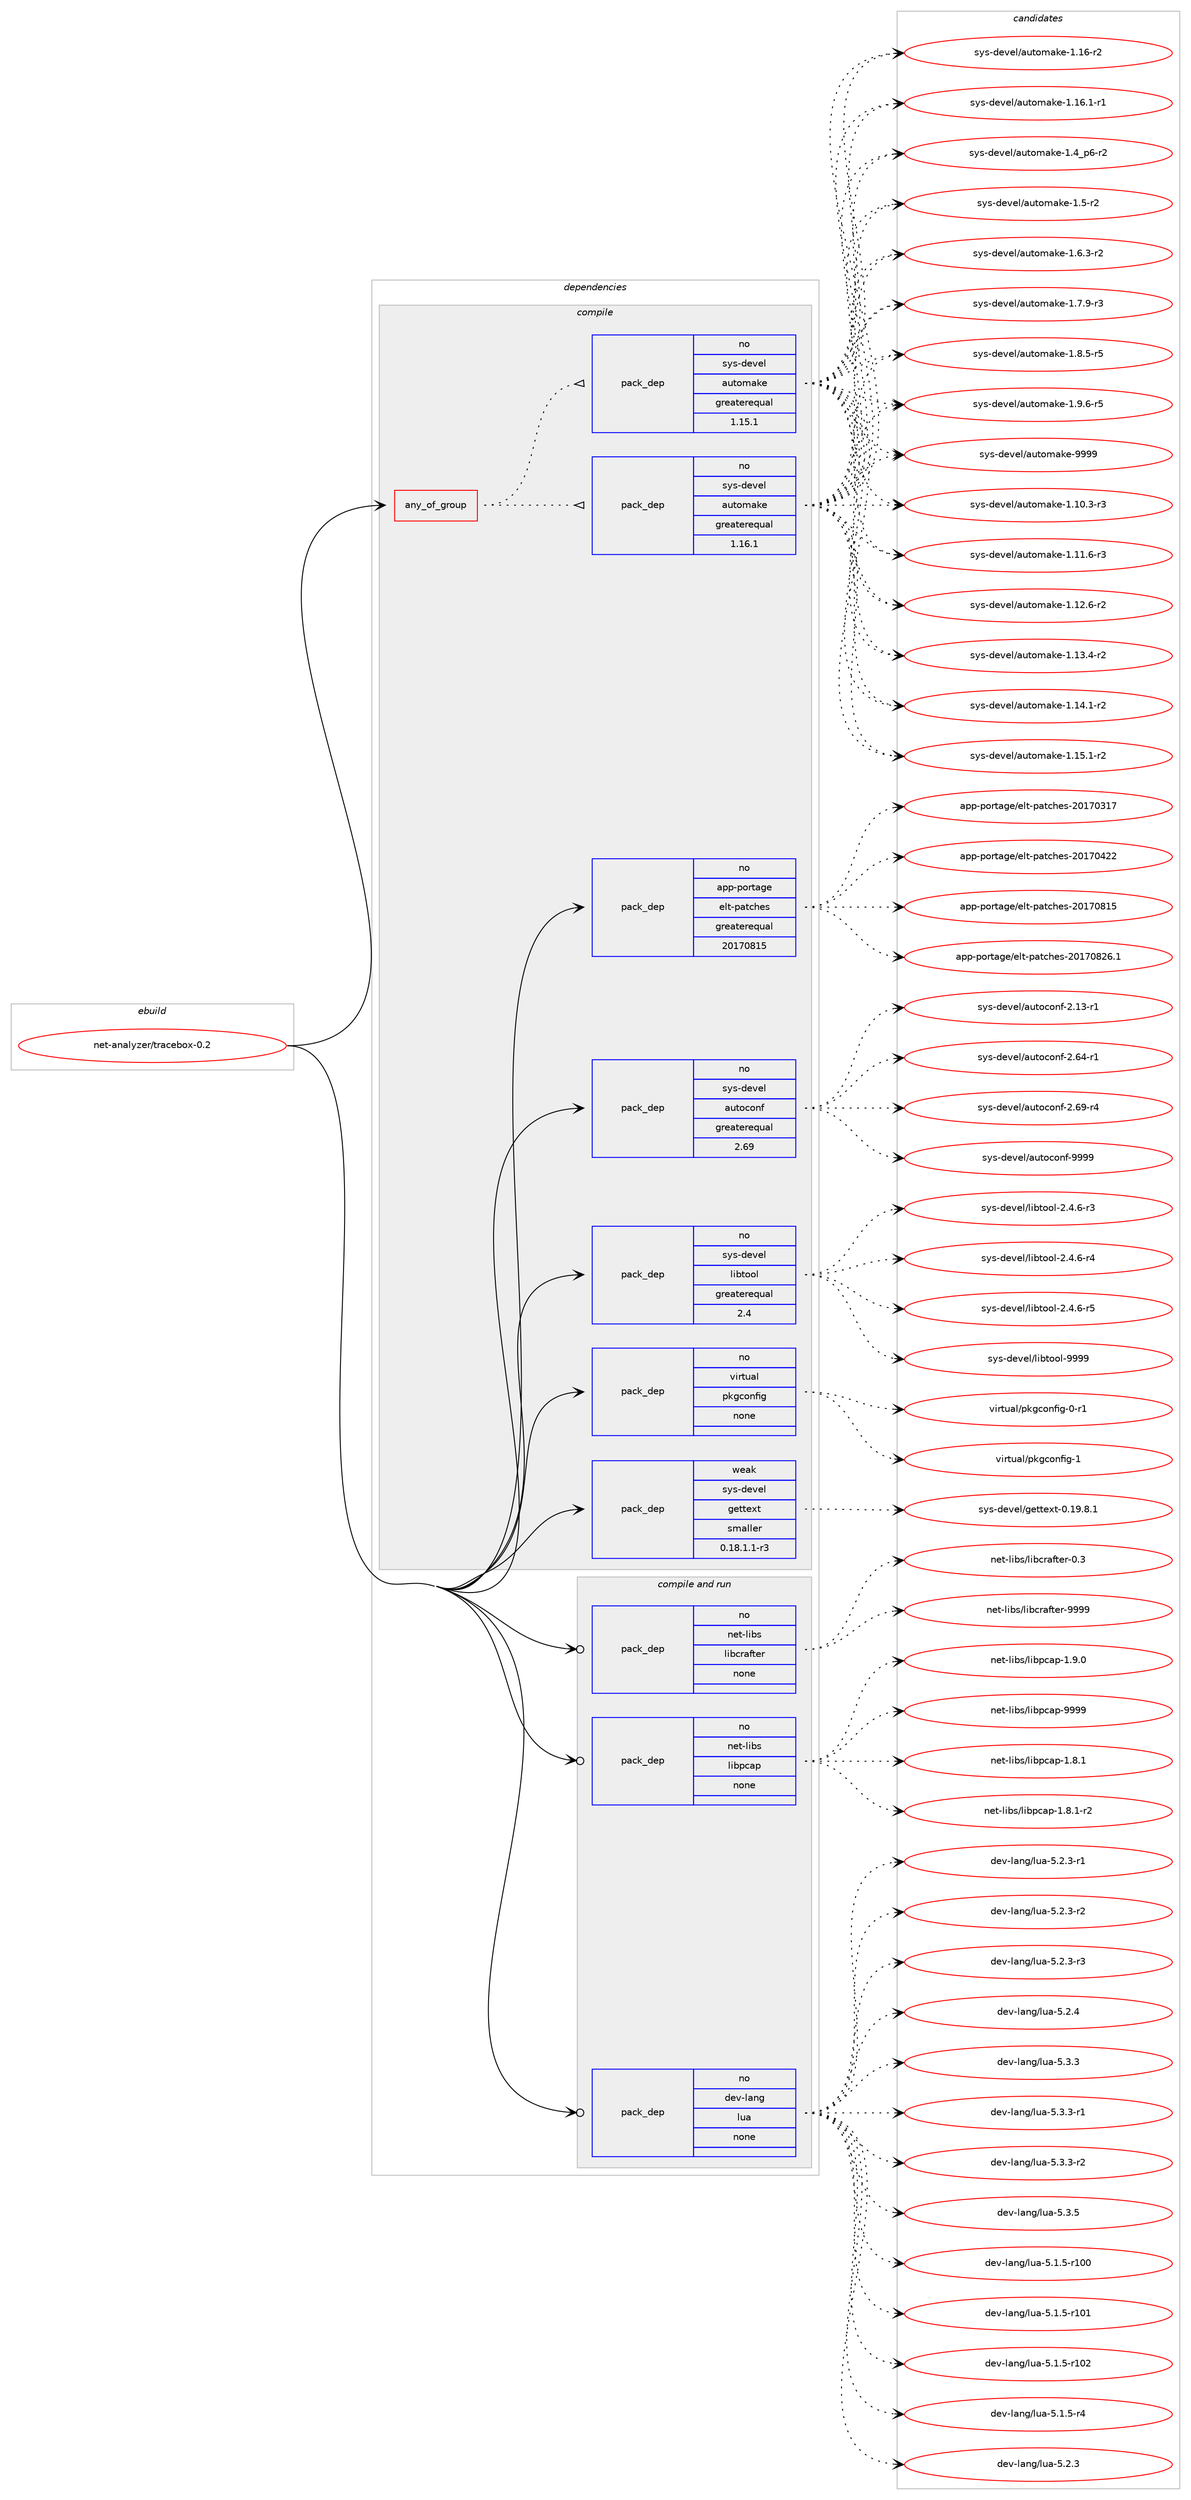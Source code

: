 digraph prolog {

# *************
# Graph options
# *************

newrank=true;
concentrate=true;
compound=true;
graph [rankdir=LR,fontname=Helvetica,fontsize=10,ranksep=1.5];#, ranksep=2.5, nodesep=0.2];
edge  [arrowhead=vee];
node  [fontname=Helvetica,fontsize=10];

# **********
# The ebuild
# **********

subgraph cluster_leftcol {
color=gray;
rank=same;
label=<<i>ebuild</i>>;
id [label="net-analyzer/tracebox-0.2", color=red, width=4, href="../net-analyzer/tracebox-0.2.svg"];
}

# ****************
# The dependencies
# ****************

subgraph cluster_midcol {
color=gray;
label=<<i>dependencies</i>>;
subgraph cluster_compile {
fillcolor="#eeeeee";
style=filled;
label=<<i>compile</i>>;
subgraph any25898 {
dependency1647512 [label=<<TABLE BORDER="0" CELLBORDER="1" CELLSPACING="0" CELLPADDING="4"><TR><TD CELLPADDING="10">any_of_group</TD></TR></TABLE>>, shape=none, color=red];subgraph pack1178093 {
dependency1647513 [label=<<TABLE BORDER="0" CELLBORDER="1" CELLSPACING="0" CELLPADDING="4" WIDTH="220"><TR><TD ROWSPAN="6" CELLPADDING="30">pack_dep</TD></TR><TR><TD WIDTH="110">no</TD></TR><TR><TD>sys-devel</TD></TR><TR><TD>automake</TD></TR><TR><TD>greaterequal</TD></TR><TR><TD>1.16.1</TD></TR></TABLE>>, shape=none, color=blue];
}
dependency1647512:e -> dependency1647513:w [weight=20,style="dotted",arrowhead="oinv"];
subgraph pack1178094 {
dependency1647514 [label=<<TABLE BORDER="0" CELLBORDER="1" CELLSPACING="0" CELLPADDING="4" WIDTH="220"><TR><TD ROWSPAN="6" CELLPADDING="30">pack_dep</TD></TR><TR><TD WIDTH="110">no</TD></TR><TR><TD>sys-devel</TD></TR><TR><TD>automake</TD></TR><TR><TD>greaterequal</TD></TR><TR><TD>1.15.1</TD></TR></TABLE>>, shape=none, color=blue];
}
dependency1647512:e -> dependency1647514:w [weight=20,style="dotted",arrowhead="oinv"];
}
id:e -> dependency1647512:w [weight=20,style="solid",arrowhead="vee"];
subgraph pack1178095 {
dependency1647515 [label=<<TABLE BORDER="0" CELLBORDER="1" CELLSPACING="0" CELLPADDING="4" WIDTH="220"><TR><TD ROWSPAN="6" CELLPADDING="30">pack_dep</TD></TR><TR><TD WIDTH="110">no</TD></TR><TR><TD>app-portage</TD></TR><TR><TD>elt-patches</TD></TR><TR><TD>greaterequal</TD></TR><TR><TD>20170815</TD></TR></TABLE>>, shape=none, color=blue];
}
id:e -> dependency1647515:w [weight=20,style="solid",arrowhead="vee"];
subgraph pack1178096 {
dependency1647516 [label=<<TABLE BORDER="0" CELLBORDER="1" CELLSPACING="0" CELLPADDING="4" WIDTH="220"><TR><TD ROWSPAN="6" CELLPADDING="30">pack_dep</TD></TR><TR><TD WIDTH="110">no</TD></TR><TR><TD>sys-devel</TD></TR><TR><TD>autoconf</TD></TR><TR><TD>greaterequal</TD></TR><TR><TD>2.69</TD></TR></TABLE>>, shape=none, color=blue];
}
id:e -> dependency1647516:w [weight=20,style="solid",arrowhead="vee"];
subgraph pack1178097 {
dependency1647517 [label=<<TABLE BORDER="0" CELLBORDER="1" CELLSPACING="0" CELLPADDING="4" WIDTH="220"><TR><TD ROWSPAN="6" CELLPADDING="30">pack_dep</TD></TR><TR><TD WIDTH="110">no</TD></TR><TR><TD>sys-devel</TD></TR><TR><TD>libtool</TD></TR><TR><TD>greaterequal</TD></TR><TR><TD>2.4</TD></TR></TABLE>>, shape=none, color=blue];
}
id:e -> dependency1647517:w [weight=20,style="solid",arrowhead="vee"];
subgraph pack1178098 {
dependency1647518 [label=<<TABLE BORDER="0" CELLBORDER="1" CELLSPACING="0" CELLPADDING="4" WIDTH="220"><TR><TD ROWSPAN="6" CELLPADDING="30">pack_dep</TD></TR><TR><TD WIDTH="110">no</TD></TR><TR><TD>virtual</TD></TR><TR><TD>pkgconfig</TD></TR><TR><TD>none</TD></TR><TR><TD></TD></TR></TABLE>>, shape=none, color=blue];
}
id:e -> dependency1647518:w [weight=20,style="solid",arrowhead="vee"];
subgraph pack1178099 {
dependency1647519 [label=<<TABLE BORDER="0" CELLBORDER="1" CELLSPACING="0" CELLPADDING="4" WIDTH="220"><TR><TD ROWSPAN="6" CELLPADDING="30">pack_dep</TD></TR><TR><TD WIDTH="110">weak</TD></TR><TR><TD>sys-devel</TD></TR><TR><TD>gettext</TD></TR><TR><TD>smaller</TD></TR><TR><TD>0.18.1.1-r3</TD></TR></TABLE>>, shape=none, color=blue];
}
id:e -> dependency1647519:w [weight=20,style="solid",arrowhead="vee"];
}
subgraph cluster_compileandrun {
fillcolor="#eeeeee";
style=filled;
label=<<i>compile and run</i>>;
subgraph pack1178100 {
dependency1647520 [label=<<TABLE BORDER="0" CELLBORDER="1" CELLSPACING="0" CELLPADDING="4" WIDTH="220"><TR><TD ROWSPAN="6" CELLPADDING="30">pack_dep</TD></TR><TR><TD WIDTH="110">no</TD></TR><TR><TD>dev-lang</TD></TR><TR><TD>lua</TD></TR><TR><TD>none</TD></TR><TR><TD></TD></TR></TABLE>>, shape=none, color=blue];
}
id:e -> dependency1647520:w [weight=20,style="solid",arrowhead="odotvee"];
subgraph pack1178101 {
dependency1647521 [label=<<TABLE BORDER="0" CELLBORDER="1" CELLSPACING="0" CELLPADDING="4" WIDTH="220"><TR><TD ROWSPAN="6" CELLPADDING="30">pack_dep</TD></TR><TR><TD WIDTH="110">no</TD></TR><TR><TD>net-libs</TD></TR><TR><TD>libcrafter</TD></TR><TR><TD>none</TD></TR><TR><TD></TD></TR></TABLE>>, shape=none, color=blue];
}
id:e -> dependency1647521:w [weight=20,style="solid",arrowhead="odotvee"];
subgraph pack1178102 {
dependency1647522 [label=<<TABLE BORDER="0" CELLBORDER="1" CELLSPACING="0" CELLPADDING="4" WIDTH="220"><TR><TD ROWSPAN="6" CELLPADDING="30">pack_dep</TD></TR><TR><TD WIDTH="110">no</TD></TR><TR><TD>net-libs</TD></TR><TR><TD>libpcap</TD></TR><TR><TD>none</TD></TR><TR><TD></TD></TR></TABLE>>, shape=none, color=blue];
}
id:e -> dependency1647522:w [weight=20,style="solid",arrowhead="odotvee"];
}
subgraph cluster_run {
fillcolor="#eeeeee";
style=filled;
label=<<i>run</i>>;
}
}

# **************
# The candidates
# **************

subgraph cluster_choices {
rank=same;
color=gray;
label=<<i>candidates</i>>;

subgraph choice1178093 {
color=black;
nodesep=1;
choice11512111545100101118101108479711711611110997107101454946494846514511451 [label="sys-devel/automake-1.10.3-r3", color=red, width=4,href="../sys-devel/automake-1.10.3-r3.svg"];
choice11512111545100101118101108479711711611110997107101454946494946544511451 [label="sys-devel/automake-1.11.6-r3", color=red, width=4,href="../sys-devel/automake-1.11.6-r3.svg"];
choice11512111545100101118101108479711711611110997107101454946495046544511450 [label="sys-devel/automake-1.12.6-r2", color=red, width=4,href="../sys-devel/automake-1.12.6-r2.svg"];
choice11512111545100101118101108479711711611110997107101454946495146524511450 [label="sys-devel/automake-1.13.4-r2", color=red, width=4,href="../sys-devel/automake-1.13.4-r2.svg"];
choice11512111545100101118101108479711711611110997107101454946495246494511450 [label="sys-devel/automake-1.14.1-r2", color=red, width=4,href="../sys-devel/automake-1.14.1-r2.svg"];
choice11512111545100101118101108479711711611110997107101454946495346494511450 [label="sys-devel/automake-1.15.1-r2", color=red, width=4,href="../sys-devel/automake-1.15.1-r2.svg"];
choice1151211154510010111810110847971171161111099710710145494649544511450 [label="sys-devel/automake-1.16-r2", color=red, width=4,href="../sys-devel/automake-1.16-r2.svg"];
choice11512111545100101118101108479711711611110997107101454946495446494511449 [label="sys-devel/automake-1.16.1-r1", color=red, width=4,href="../sys-devel/automake-1.16.1-r1.svg"];
choice115121115451001011181011084797117116111109971071014549465295112544511450 [label="sys-devel/automake-1.4_p6-r2", color=red, width=4,href="../sys-devel/automake-1.4_p6-r2.svg"];
choice11512111545100101118101108479711711611110997107101454946534511450 [label="sys-devel/automake-1.5-r2", color=red, width=4,href="../sys-devel/automake-1.5-r2.svg"];
choice115121115451001011181011084797117116111109971071014549465446514511450 [label="sys-devel/automake-1.6.3-r2", color=red, width=4,href="../sys-devel/automake-1.6.3-r2.svg"];
choice115121115451001011181011084797117116111109971071014549465546574511451 [label="sys-devel/automake-1.7.9-r3", color=red, width=4,href="../sys-devel/automake-1.7.9-r3.svg"];
choice115121115451001011181011084797117116111109971071014549465646534511453 [label="sys-devel/automake-1.8.5-r5", color=red, width=4,href="../sys-devel/automake-1.8.5-r5.svg"];
choice115121115451001011181011084797117116111109971071014549465746544511453 [label="sys-devel/automake-1.9.6-r5", color=red, width=4,href="../sys-devel/automake-1.9.6-r5.svg"];
choice115121115451001011181011084797117116111109971071014557575757 [label="sys-devel/automake-9999", color=red, width=4,href="../sys-devel/automake-9999.svg"];
dependency1647513:e -> choice11512111545100101118101108479711711611110997107101454946494846514511451:w [style=dotted,weight="100"];
dependency1647513:e -> choice11512111545100101118101108479711711611110997107101454946494946544511451:w [style=dotted,weight="100"];
dependency1647513:e -> choice11512111545100101118101108479711711611110997107101454946495046544511450:w [style=dotted,weight="100"];
dependency1647513:e -> choice11512111545100101118101108479711711611110997107101454946495146524511450:w [style=dotted,weight="100"];
dependency1647513:e -> choice11512111545100101118101108479711711611110997107101454946495246494511450:w [style=dotted,weight="100"];
dependency1647513:e -> choice11512111545100101118101108479711711611110997107101454946495346494511450:w [style=dotted,weight="100"];
dependency1647513:e -> choice1151211154510010111810110847971171161111099710710145494649544511450:w [style=dotted,weight="100"];
dependency1647513:e -> choice11512111545100101118101108479711711611110997107101454946495446494511449:w [style=dotted,weight="100"];
dependency1647513:e -> choice115121115451001011181011084797117116111109971071014549465295112544511450:w [style=dotted,weight="100"];
dependency1647513:e -> choice11512111545100101118101108479711711611110997107101454946534511450:w [style=dotted,weight="100"];
dependency1647513:e -> choice115121115451001011181011084797117116111109971071014549465446514511450:w [style=dotted,weight="100"];
dependency1647513:e -> choice115121115451001011181011084797117116111109971071014549465546574511451:w [style=dotted,weight="100"];
dependency1647513:e -> choice115121115451001011181011084797117116111109971071014549465646534511453:w [style=dotted,weight="100"];
dependency1647513:e -> choice115121115451001011181011084797117116111109971071014549465746544511453:w [style=dotted,weight="100"];
dependency1647513:e -> choice115121115451001011181011084797117116111109971071014557575757:w [style=dotted,weight="100"];
}
subgraph choice1178094 {
color=black;
nodesep=1;
choice11512111545100101118101108479711711611110997107101454946494846514511451 [label="sys-devel/automake-1.10.3-r3", color=red, width=4,href="../sys-devel/automake-1.10.3-r3.svg"];
choice11512111545100101118101108479711711611110997107101454946494946544511451 [label="sys-devel/automake-1.11.6-r3", color=red, width=4,href="../sys-devel/automake-1.11.6-r3.svg"];
choice11512111545100101118101108479711711611110997107101454946495046544511450 [label="sys-devel/automake-1.12.6-r2", color=red, width=4,href="../sys-devel/automake-1.12.6-r2.svg"];
choice11512111545100101118101108479711711611110997107101454946495146524511450 [label="sys-devel/automake-1.13.4-r2", color=red, width=4,href="../sys-devel/automake-1.13.4-r2.svg"];
choice11512111545100101118101108479711711611110997107101454946495246494511450 [label="sys-devel/automake-1.14.1-r2", color=red, width=4,href="../sys-devel/automake-1.14.1-r2.svg"];
choice11512111545100101118101108479711711611110997107101454946495346494511450 [label="sys-devel/automake-1.15.1-r2", color=red, width=4,href="../sys-devel/automake-1.15.1-r2.svg"];
choice1151211154510010111810110847971171161111099710710145494649544511450 [label="sys-devel/automake-1.16-r2", color=red, width=4,href="../sys-devel/automake-1.16-r2.svg"];
choice11512111545100101118101108479711711611110997107101454946495446494511449 [label="sys-devel/automake-1.16.1-r1", color=red, width=4,href="../sys-devel/automake-1.16.1-r1.svg"];
choice115121115451001011181011084797117116111109971071014549465295112544511450 [label="sys-devel/automake-1.4_p6-r2", color=red, width=4,href="../sys-devel/automake-1.4_p6-r2.svg"];
choice11512111545100101118101108479711711611110997107101454946534511450 [label="sys-devel/automake-1.5-r2", color=red, width=4,href="../sys-devel/automake-1.5-r2.svg"];
choice115121115451001011181011084797117116111109971071014549465446514511450 [label="sys-devel/automake-1.6.3-r2", color=red, width=4,href="../sys-devel/automake-1.6.3-r2.svg"];
choice115121115451001011181011084797117116111109971071014549465546574511451 [label="sys-devel/automake-1.7.9-r3", color=red, width=4,href="../sys-devel/automake-1.7.9-r3.svg"];
choice115121115451001011181011084797117116111109971071014549465646534511453 [label="sys-devel/automake-1.8.5-r5", color=red, width=4,href="../sys-devel/automake-1.8.5-r5.svg"];
choice115121115451001011181011084797117116111109971071014549465746544511453 [label="sys-devel/automake-1.9.6-r5", color=red, width=4,href="../sys-devel/automake-1.9.6-r5.svg"];
choice115121115451001011181011084797117116111109971071014557575757 [label="sys-devel/automake-9999", color=red, width=4,href="../sys-devel/automake-9999.svg"];
dependency1647514:e -> choice11512111545100101118101108479711711611110997107101454946494846514511451:w [style=dotted,weight="100"];
dependency1647514:e -> choice11512111545100101118101108479711711611110997107101454946494946544511451:w [style=dotted,weight="100"];
dependency1647514:e -> choice11512111545100101118101108479711711611110997107101454946495046544511450:w [style=dotted,weight="100"];
dependency1647514:e -> choice11512111545100101118101108479711711611110997107101454946495146524511450:w [style=dotted,weight="100"];
dependency1647514:e -> choice11512111545100101118101108479711711611110997107101454946495246494511450:w [style=dotted,weight="100"];
dependency1647514:e -> choice11512111545100101118101108479711711611110997107101454946495346494511450:w [style=dotted,weight="100"];
dependency1647514:e -> choice1151211154510010111810110847971171161111099710710145494649544511450:w [style=dotted,weight="100"];
dependency1647514:e -> choice11512111545100101118101108479711711611110997107101454946495446494511449:w [style=dotted,weight="100"];
dependency1647514:e -> choice115121115451001011181011084797117116111109971071014549465295112544511450:w [style=dotted,weight="100"];
dependency1647514:e -> choice11512111545100101118101108479711711611110997107101454946534511450:w [style=dotted,weight="100"];
dependency1647514:e -> choice115121115451001011181011084797117116111109971071014549465446514511450:w [style=dotted,weight="100"];
dependency1647514:e -> choice115121115451001011181011084797117116111109971071014549465546574511451:w [style=dotted,weight="100"];
dependency1647514:e -> choice115121115451001011181011084797117116111109971071014549465646534511453:w [style=dotted,weight="100"];
dependency1647514:e -> choice115121115451001011181011084797117116111109971071014549465746544511453:w [style=dotted,weight="100"];
dependency1647514:e -> choice115121115451001011181011084797117116111109971071014557575757:w [style=dotted,weight="100"];
}
subgraph choice1178095 {
color=black;
nodesep=1;
choice97112112451121111141169710310147101108116451129711699104101115455048495548514955 [label="app-portage/elt-patches-20170317", color=red, width=4,href="../app-portage/elt-patches-20170317.svg"];
choice97112112451121111141169710310147101108116451129711699104101115455048495548525050 [label="app-portage/elt-patches-20170422", color=red, width=4,href="../app-portage/elt-patches-20170422.svg"];
choice97112112451121111141169710310147101108116451129711699104101115455048495548564953 [label="app-portage/elt-patches-20170815", color=red, width=4,href="../app-portage/elt-patches-20170815.svg"];
choice971121124511211111411697103101471011081164511297116991041011154550484955485650544649 [label="app-portage/elt-patches-20170826.1", color=red, width=4,href="../app-portage/elt-patches-20170826.1.svg"];
dependency1647515:e -> choice97112112451121111141169710310147101108116451129711699104101115455048495548514955:w [style=dotted,weight="100"];
dependency1647515:e -> choice97112112451121111141169710310147101108116451129711699104101115455048495548525050:w [style=dotted,weight="100"];
dependency1647515:e -> choice97112112451121111141169710310147101108116451129711699104101115455048495548564953:w [style=dotted,weight="100"];
dependency1647515:e -> choice971121124511211111411697103101471011081164511297116991041011154550484955485650544649:w [style=dotted,weight="100"];
}
subgraph choice1178096 {
color=black;
nodesep=1;
choice1151211154510010111810110847971171161119911111010245504649514511449 [label="sys-devel/autoconf-2.13-r1", color=red, width=4,href="../sys-devel/autoconf-2.13-r1.svg"];
choice1151211154510010111810110847971171161119911111010245504654524511449 [label="sys-devel/autoconf-2.64-r1", color=red, width=4,href="../sys-devel/autoconf-2.64-r1.svg"];
choice1151211154510010111810110847971171161119911111010245504654574511452 [label="sys-devel/autoconf-2.69-r4", color=red, width=4,href="../sys-devel/autoconf-2.69-r4.svg"];
choice115121115451001011181011084797117116111991111101024557575757 [label="sys-devel/autoconf-9999", color=red, width=4,href="../sys-devel/autoconf-9999.svg"];
dependency1647516:e -> choice1151211154510010111810110847971171161119911111010245504649514511449:w [style=dotted,weight="100"];
dependency1647516:e -> choice1151211154510010111810110847971171161119911111010245504654524511449:w [style=dotted,weight="100"];
dependency1647516:e -> choice1151211154510010111810110847971171161119911111010245504654574511452:w [style=dotted,weight="100"];
dependency1647516:e -> choice115121115451001011181011084797117116111991111101024557575757:w [style=dotted,weight="100"];
}
subgraph choice1178097 {
color=black;
nodesep=1;
choice1151211154510010111810110847108105981161111111084550465246544511451 [label="sys-devel/libtool-2.4.6-r3", color=red, width=4,href="../sys-devel/libtool-2.4.6-r3.svg"];
choice1151211154510010111810110847108105981161111111084550465246544511452 [label="sys-devel/libtool-2.4.6-r4", color=red, width=4,href="../sys-devel/libtool-2.4.6-r4.svg"];
choice1151211154510010111810110847108105981161111111084550465246544511453 [label="sys-devel/libtool-2.4.6-r5", color=red, width=4,href="../sys-devel/libtool-2.4.6-r5.svg"];
choice1151211154510010111810110847108105981161111111084557575757 [label="sys-devel/libtool-9999", color=red, width=4,href="../sys-devel/libtool-9999.svg"];
dependency1647517:e -> choice1151211154510010111810110847108105981161111111084550465246544511451:w [style=dotted,weight="100"];
dependency1647517:e -> choice1151211154510010111810110847108105981161111111084550465246544511452:w [style=dotted,weight="100"];
dependency1647517:e -> choice1151211154510010111810110847108105981161111111084550465246544511453:w [style=dotted,weight="100"];
dependency1647517:e -> choice1151211154510010111810110847108105981161111111084557575757:w [style=dotted,weight="100"];
}
subgraph choice1178098 {
color=black;
nodesep=1;
choice11810511411611797108471121071039911111010210510345484511449 [label="virtual/pkgconfig-0-r1", color=red, width=4,href="../virtual/pkgconfig-0-r1.svg"];
choice1181051141161179710847112107103991111101021051034549 [label="virtual/pkgconfig-1", color=red, width=4,href="../virtual/pkgconfig-1.svg"];
dependency1647518:e -> choice11810511411611797108471121071039911111010210510345484511449:w [style=dotted,weight="100"];
dependency1647518:e -> choice1181051141161179710847112107103991111101021051034549:w [style=dotted,weight="100"];
}
subgraph choice1178099 {
color=black;
nodesep=1;
choice1151211154510010111810110847103101116116101120116454846495746564649 [label="sys-devel/gettext-0.19.8.1", color=red, width=4,href="../sys-devel/gettext-0.19.8.1.svg"];
dependency1647519:e -> choice1151211154510010111810110847103101116116101120116454846495746564649:w [style=dotted,weight="100"];
}
subgraph choice1178100 {
color=black;
nodesep=1;
choice1001011184510897110103471081179745534649465345114494848 [label="dev-lang/lua-5.1.5-r100", color=red, width=4,href="../dev-lang/lua-5.1.5-r100.svg"];
choice1001011184510897110103471081179745534649465345114494849 [label="dev-lang/lua-5.1.5-r101", color=red, width=4,href="../dev-lang/lua-5.1.5-r101.svg"];
choice1001011184510897110103471081179745534649465345114494850 [label="dev-lang/lua-5.1.5-r102", color=red, width=4,href="../dev-lang/lua-5.1.5-r102.svg"];
choice100101118451089711010347108117974553464946534511452 [label="dev-lang/lua-5.1.5-r4", color=red, width=4,href="../dev-lang/lua-5.1.5-r4.svg"];
choice10010111845108971101034710811797455346504651 [label="dev-lang/lua-5.2.3", color=red, width=4,href="../dev-lang/lua-5.2.3.svg"];
choice100101118451089711010347108117974553465046514511449 [label="dev-lang/lua-5.2.3-r1", color=red, width=4,href="../dev-lang/lua-5.2.3-r1.svg"];
choice100101118451089711010347108117974553465046514511450 [label="dev-lang/lua-5.2.3-r2", color=red, width=4,href="../dev-lang/lua-5.2.3-r2.svg"];
choice100101118451089711010347108117974553465046514511451 [label="dev-lang/lua-5.2.3-r3", color=red, width=4,href="../dev-lang/lua-5.2.3-r3.svg"];
choice10010111845108971101034710811797455346504652 [label="dev-lang/lua-5.2.4", color=red, width=4,href="../dev-lang/lua-5.2.4.svg"];
choice10010111845108971101034710811797455346514651 [label="dev-lang/lua-5.3.3", color=red, width=4,href="../dev-lang/lua-5.3.3.svg"];
choice100101118451089711010347108117974553465146514511449 [label="dev-lang/lua-5.3.3-r1", color=red, width=4,href="../dev-lang/lua-5.3.3-r1.svg"];
choice100101118451089711010347108117974553465146514511450 [label="dev-lang/lua-5.3.3-r2", color=red, width=4,href="../dev-lang/lua-5.3.3-r2.svg"];
choice10010111845108971101034710811797455346514653 [label="dev-lang/lua-5.3.5", color=red, width=4,href="../dev-lang/lua-5.3.5.svg"];
dependency1647520:e -> choice1001011184510897110103471081179745534649465345114494848:w [style=dotted,weight="100"];
dependency1647520:e -> choice1001011184510897110103471081179745534649465345114494849:w [style=dotted,weight="100"];
dependency1647520:e -> choice1001011184510897110103471081179745534649465345114494850:w [style=dotted,weight="100"];
dependency1647520:e -> choice100101118451089711010347108117974553464946534511452:w [style=dotted,weight="100"];
dependency1647520:e -> choice10010111845108971101034710811797455346504651:w [style=dotted,weight="100"];
dependency1647520:e -> choice100101118451089711010347108117974553465046514511449:w [style=dotted,weight="100"];
dependency1647520:e -> choice100101118451089711010347108117974553465046514511450:w [style=dotted,weight="100"];
dependency1647520:e -> choice100101118451089711010347108117974553465046514511451:w [style=dotted,weight="100"];
dependency1647520:e -> choice10010111845108971101034710811797455346504652:w [style=dotted,weight="100"];
dependency1647520:e -> choice10010111845108971101034710811797455346514651:w [style=dotted,weight="100"];
dependency1647520:e -> choice100101118451089711010347108117974553465146514511449:w [style=dotted,weight="100"];
dependency1647520:e -> choice100101118451089711010347108117974553465146514511450:w [style=dotted,weight="100"];
dependency1647520:e -> choice10010111845108971101034710811797455346514653:w [style=dotted,weight="100"];
}
subgraph choice1178101 {
color=black;
nodesep=1;
choice11010111645108105981154710810598991149710211610111445484651 [label="net-libs/libcrafter-0.3", color=red, width=4,href="../net-libs/libcrafter-0.3.svg"];
choice1101011164510810598115471081059899114971021161011144557575757 [label="net-libs/libcrafter-9999", color=red, width=4,href="../net-libs/libcrafter-9999.svg"];
dependency1647521:e -> choice11010111645108105981154710810598991149710211610111445484651:w [style=dotted,weight="100"];
dependency1647521:e -> choice1101011164510810598115471081059899114971021161011144557575757:w [style=dotted,weight="100"];
}
subgraph choice1178102 {
color=black;
nodesep=1;
choice110101116451081059811547108105981129997112454946564649 [label="net-libs/libpcap-1.8.1", color=red, width=4,href="../net-libs/libpcap-1.8.1.svg"];
choice1101011164510810598115471081059811299971124549465646494511450 [label="net-libs/libpcap-1.8.1-r2", color=red, width=4,href="../net-libs/libpcap-1.8.1-r2.svg"];
choice110101116451081059811547108105981129997112454946574648 [label="net-libs/libpcap-1.9.0", color=red, width=4,href="../net-libs/libpcap-1.9.0.svg"];
choice1101011164510810598115471081059811299971124557575757 [label="net-libs/libpcap-9999", color=red, width=4,href="../net-libs/libpcap-9999.svg"];
dependency1647522:e -> choice110101116451081059811547108105981129997112454946564649:w [style=dotted,weight="100"];
dependency1647522:e -> choice1101011164510810598115471081059811299971124549465646494511450:w [style=dotted,weight="100"];
dependency1647522:e -> choice110101116451081059811547108105981129997112454946574648:w [style=dotted,weight="100"];
dependency1647522:e -> choice1101011164510810598115471081059811299971124557575757:w [style=dotted,weight="100"];
}
}

}
